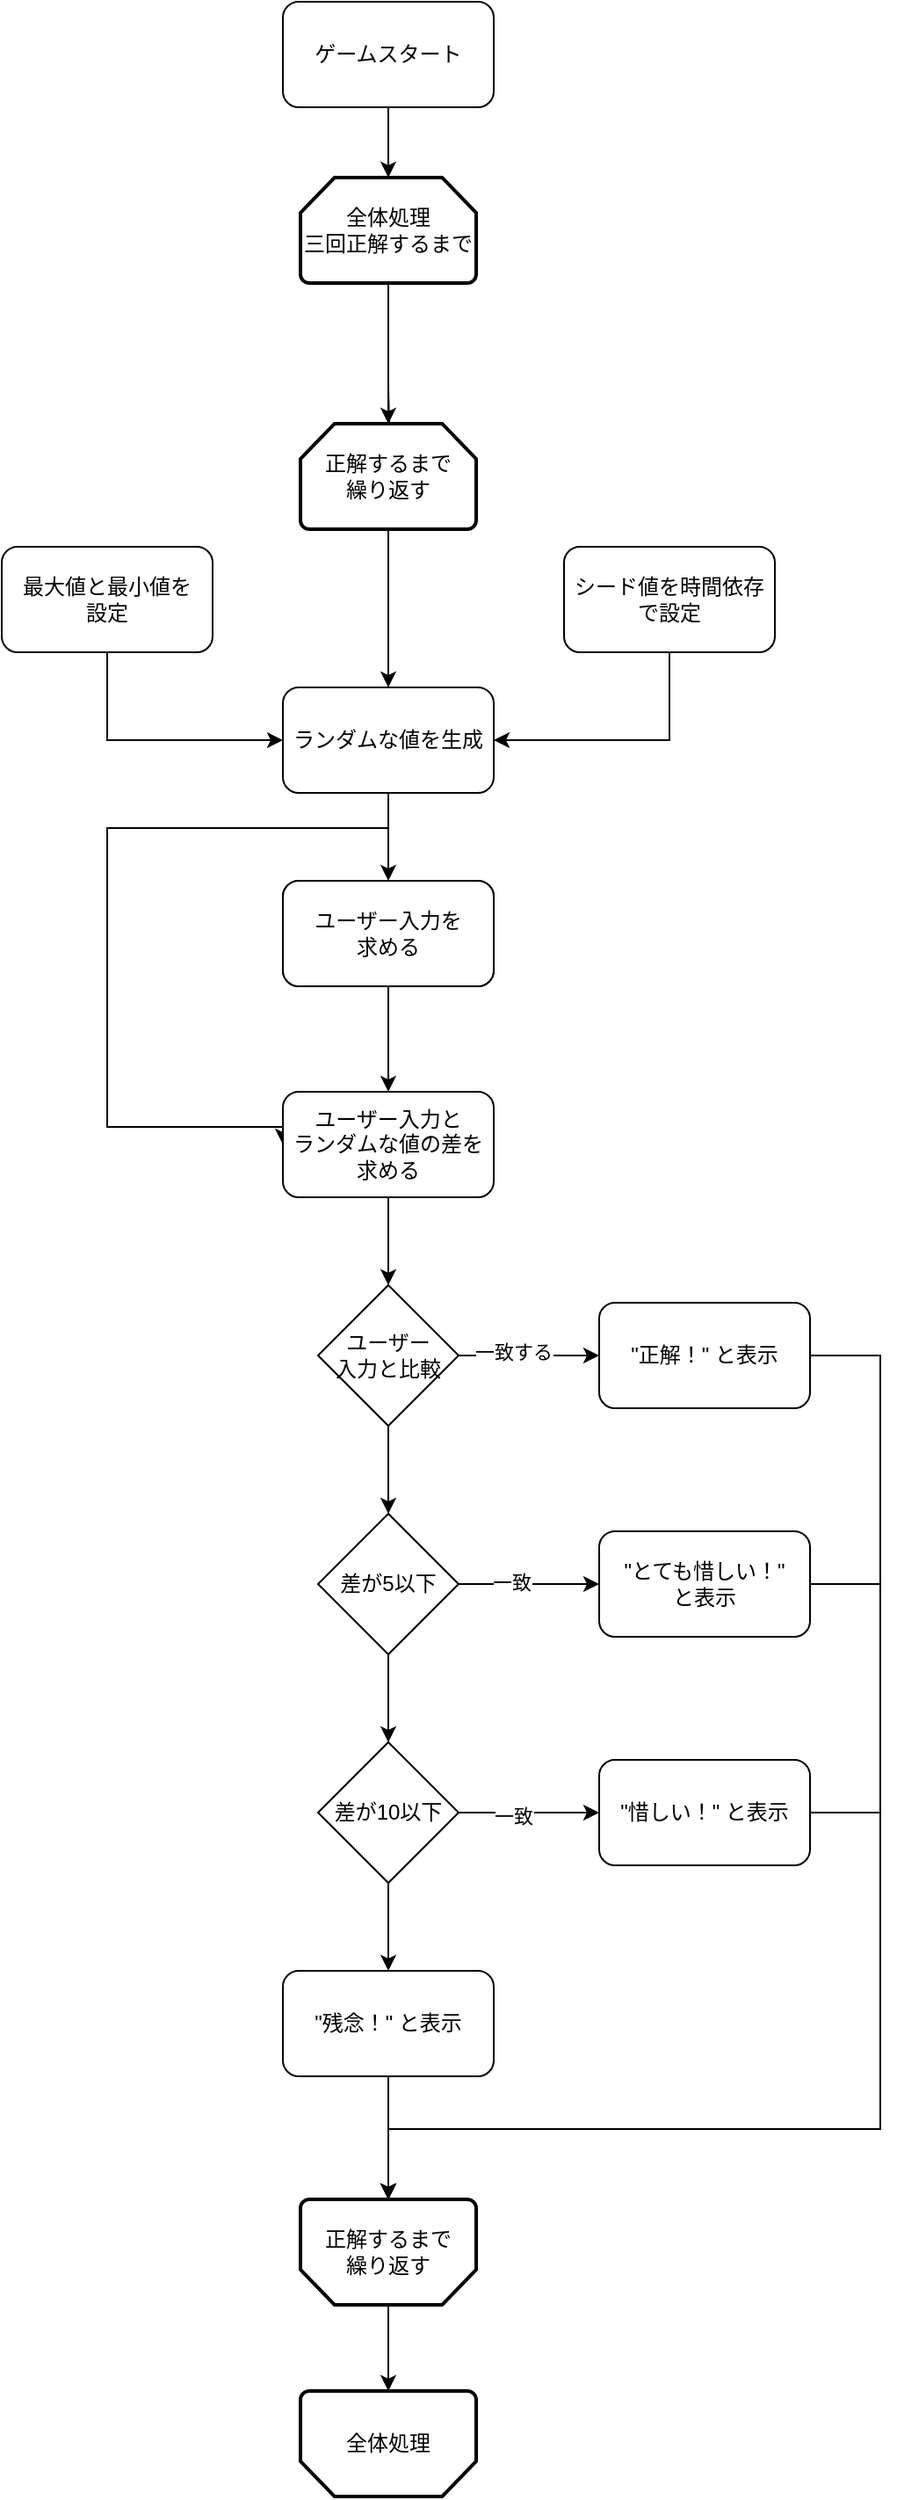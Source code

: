 <mxfile version="24.8.2">
  <diagram name="ページ1" id="reqYG7FTRviJvczHSfPr">
    <mxGraphModel dx="1389" dy="2005" grid="1" gridSize="10" guides="1" tooltips="1" connect="1" arrows="1" fold="1" page="1" pageScale="1" pageWidth="827" pageHeight="1169" math="0" shadow="0">
      <root>
        <mxCell id="0" />
        <mxCell id="1" parent="0" />
        <mxCell id="MnZCUGDg8ahDTnEChyv2-1" value="" style="rounded=1;whiteSpace=wrap;html=1;" parent="1" vertex="1">
          <mxGeometry x="290" y="310" width="120" height="60" as="geometry" />
        </mxCell>
        <mxCell id="G-E8W-B7gXttlUVs6QW3-3" style="edgeStyle=orthogonalEdgeStyle;rounded=0;orthogonalLoop=1;jettySize=auto;html=1;entryX=0.5;entryY=0;entryDx=0;entryDy=0;" parent="1" source="MnZCUGDg8ahDTnEChyv2-2" target="G-E8W-B7gXttlUVs6QW3-1" edge="1">
          <mxGeometry relative="1" as="geometry" />
        </mxCell>
        <mxCell id="MnZCUGDg8ahDTnEChyv2-2" value="ユーザー入力を&lt;div&gt;求める&lt;/div&gt;" style="rounded=1;whiteSpace=wrap;html=1;" parent="1" vertex="1">
          <mxGeometry x="290" y="310" width="120" height="60" as="geometry" />
        </mxCell>
        <mxCell id="MnZCUGDg8ahDTnEChyv2-4" value="" style="edgeStyle=orthogonalEdgeStyle;rounded=0;orthogonalLoop=1;jettySize=auto;html=1;" parent="1" source="MnZCUGDg8ahDTnEChyv2-3" target="MnZCUGDg8ahDTnEChyv2-2" edge="1">
          <mxGeometry relative="1" as="geometry" />
        </mxCell>
        <mxCell id="G-E8W-B7gXttlUVs6QW3-6" style="edgeStyle=orthogonalEdgeStyle;rounded=0;orthogonalLoop=1;jettySize=auto;html=1;entryX=0;entryY=0.5;entryDx=0;entryDy=0;" parent="1" source="MnZCUGDg8ahDTnEChyv2-3" target="G-E8W-B7gXttlUVs6QW3-1" edge="1">
          <mxGeometry relative="1" as="geometry">
            <Array as="points">
              <mxPoint x="350" y="280" />
              <mxPoint x="190" y="280" />
              <mxPoint x="190" y="450" />
            </Array>
          </mxGeometry>
        </mxCell>
        <mxCell id="MnZCUGDg8ahDTnEChyv2-3" value="ランダムな値を生成" style="rounded=1;whiteSpace=wrap;html=1;" parent="1" vertex="1">
          <mxGeometry x="290" y="200" width="120" height="60" as="geometry" />
        </mxCell>
        <mxCell id="G-E8W-B7gXttlUVs6QW3-8" value="" style="edgeStyle=orthogonalEdgeStyle;rounded=0;orthogonalLoop=1;jettySize=auto;html=1;" parent="1" source="MnZCUGDg8ahDTnEChyv2-5" target="MnZCUGDg8ahDTnEChyv2-9" edge="1">
          <mxGeometry relative="1" as="geometry" />
        </mxCell>
        <mxCell id="G-E8W-B7gXttlUVs6QW3-9" value="一致する" style="edgeLabel;html=1;align=center;verticalAlign=middle;resizable=0;points=[];" parent="G-E8W-B7gXttlUVs6QW3-8" vertex="1" connectable="0">
          <mxGeometry x="-0.23" y="2" relative="1" as="geometry">
            <mxPoint as="offset" />
          </mxGeometry>
        </mxCell>
        <mxCell id="G-E8W-B7gXttlUVs6QW3-10" value="" style="edgeStyle=orthogonalEdgeStyle;rounded=0;orthogonalLoop=1;jettySize=auto;html=1;" parent="1" source="MnZCUGDg8ahDTnEChyv2-5" target="G-E8W-B7gXttlUVs6QW3-7" edge="1">
          <mxGeometry relative="1" as="geometry" />
        </mxCell>
        <mxCell id="MnZCUGDg8ahDTnEChyv2-5" value="ユーザー&lt;div&gt;入力と比較&lt;/div&gt;" style="rhombus;whiteSpace=wrap;html=1;" parent="1" vertex="1">
          <mxGeometry x="310" y="540" width="80" height="80" as="geometry" />
        </mxCell>
        <mxCell id="MnZCUGDg8ahDTnEChyv2-9" value="&quot;正解！&quot; と表示" style="rounded=1;whiteSpace=wrap;html=1;" parent="1" vertex="1">
          <mxGeometry x="470" y="550" width="120" height="60" as="geometry" />
        </mxCell>
        <mxCell id="MnZCUGDg8ahDTnEChyv2-13" style="edgeStyle=orthogonalEdgeStyle;rounded=0;orthogonalLoop=1;jettySize=auto;html=1;entryX=0;entryY=0.5;entryDx=0;entryDy=0;" parent="1" source="MnZCUGDg8ahDTnEChyv2-12" target="MnZCUGDg8ahDTnEChyv2-3" edge="1">
          <mxGeometry relative="1" as="geometry">
            <Array as="points">
              <mxPoint x="190" y="230" />
            </Array>
          </mxGeometry>
        </mxCell>
        <mxCell id="MnZCUGDg8ahDTnEChyv2-12" value="最大値と最小値を&lt;div&gt;設定&lt;/div&gt;" style="rounded=1;whiteSpace=wrap;html=1;" parent="1" vertex="1">
          <mxGeometry x="130" y="120" width="120" height="60" as="geometry" />
        </mxCell>
        <mxCell id="MnZCUGDg8ahDTnEChyv2-15" style="edgeStyle=orthogonalEdgeStyle;rounded=0;orthogonalLoop=1;jettySize=auto;html=1;entryX=1;entryY=0.5;entryDx=0;entryDy=0;" parent="1" source="MnZCUGDg8ahDTnEChyv2-14" target="MnZCUGDg8ahDTnEChyv2-3" edge="1">
          <mxGeometry relative="1" as="geometry">
            <Array as="points">
              <mxPoint x="510" y="230" />
            </Array>
          </mxGeometry>
        </mxCell>
        <mxCell id="MnZCUGDg8ahDTnEChyv2-14" value="シード値を時間依存で設定" style="rounded=1;whiteSpace=wrap;html=1;" parent="1" vertex="1">
          <mxGeometry x="450" y="120" width="120" height="60" as="geometry" />
        </mxCell>
        <mxCell id="G-E8W-B7gXttlUVs6QW3-5" style="edgeStyle=orthogonalEdgeStyle;rounded=0;orthogonalLoop=1;jettySize=auto;html=1;entryX=0.5;entryY=0;entryDx=0;entryDy=0;" parent="1" source="G-E8W-B7gXttlUVs6QW3-1" target="MnZCUGDg8ahDTnEChyv2-5" edge="1">
          <mxGeometry relative="1" as="geometry" />
        </mxCell>
        <mxCell id="G-E8W-B7gXttlUVs6QW3-1" value="ユーザー入力と&lt;div&gt;ランダムな値の差を求める&lt;/div&gt;" style="rounded=1;whiteSpace=wrap;html=1;" parent="1" vertex="1">
          <mxGeometry x="290" y="430" width="120" height="60" as="geometry" />
        </mxCell>
        <mxCell id="G-E8W-B7gXttlUVs6QW3-12" value="" style="edgeStyle=orthogonalEdgeStyle;rounded=0;orthogonalLoop=1;jettySize=auto;html=1;" parent="1" source="G-E8W-B7gXttlUVs6QW3-7" target="G-E8W-B7gXttlUVs6QW3-11" edge="1">
          <mxGeometry relative="1" as="geometry" />
        </mxCell>
        <mxCell id="G-E8W-B7gXttlUVs6QW3-19" value="一致" style="edgeLabel;html=1;align=center;verticalAlign=middle;resizable=0;points=[];" parent="G-E8W-B7gXttlUVs6QW3-12" vertex="1" connectable="0">
          <mxGeometry x="-0.255" y="1" relative="1" as="geometry">
            <mxPoint as="offset" />
          </mxGeometry>
        </mxCell>
        <mxCell id="G-E8W-B7gXttlUVs6QW3-14" value="" style="edgeStyle=orthogonalEdgeStyle;rounded=0;orthogonalLoop=1;jettySize=auto;html=1;" parent="1" source="G-E8W-B7gXttlUVs6QW3-7" target="G-E8W-B7gXttlUVs6QW3-13" edge="1">
          <mxGeometry relative="1" as="geometry" />
        </mxCell>
        <mxCell id="G-E8W-B7gXttlUVs6QW3-7" value="差が5以下" style="rhombus;whiteSpace=wrap;html=1;" parent="1" vertex="1">
          <mxGeometry x="310" y="670" width="80" height="80" as="geometry" />
        </mxCell>
        <mxCell id="G-E8W-B7gXttlUVs6QW3-11" value="&quot;とても惜しい！&quot;&lt;div&gt;と表示&lt;/div&gt;" style="rounded=1;whiteSpace=wrap;html=1;" parent="1" vertex="1">
          <mxGeometry x="470" y="680" width="120" height="60" as="geometry" />
        </mxCell>
        <mxCell id="G-E8W-B7gXttlUVs6QW3-16" value="" style="edgeStyle=orthogonalEdgeStyle;rounded=0;orthogonalLoop=1;jettySize=auto;html=1;" parent="1" source="G-E8W-B7gXttlUVs6QW3-13" target="G-E8W-B7gXttlUVs6QW3-15" edge="1">
          <mxGeometry relative="1" as="geometry" />
        </mxCell>
        <mxCell id="G-E8W-B7gXttlUVs6QW3-18" value="一致" style="edgeLabel;html=1;align=center;verticalAlign=middle;resizable=0;points=[];" parent="G-E8W-B7gXttlUVs6QW3-16" vertex="1" connectable="0">
          <mxGeometry x="-0.23" y="-2" relative="1" as="geometry">
            <mxPoint as="offset" />
          </mxGeometry>
        </mxCell>
        <mxCell id="G-E8W-B7gXttlUVs6QW3-22" value="" style="edgeStyle=orthogonalEdgeStyle;rounded=0;orthogonalLoop=1;jettySize=auto;html=1;" parent="1" source="G-E8W-B7gXttlUVs6QW3-13" target="G-E8W-B7gXttlUVs6QW3-21" edge="1">
          <mxGeometry relative="1" as="geometry" />
        </mxCell>
        <mxCell id="G-E8W-B7gXttlUVs6QW3-13" value="差が10以下" style="rhombus;whiteSpace=wrap;html=1;" parent="1" vertex="1">
          <mxGeometry x="310" y="800" width="80" height="80" as="geometry" />
        </mxCell>
        <mxCell id="G-E8W-B7gXttlUVs6QW3-15" value="&quot;惜しい！&quot; と表示" style="rounded=1;whiteSpace=wrap;html=1;" parent="1" vertex="1">
          <mxGeometry x="470" y="810" width="120" height="60" as="geometry" />
        </mxCell>
        <mxCell id="G-E8W-B7gXttlUVs6QW3-21" value="&quot;残念！&quot; と表示" style="rounded=1;whiteSpace=wrap;html=1;" parent="1" vertex="1">
          <mxGeometry x="290" y="930" width="120" height="60" as="geometry" />
        </mxCell>
        <mxCell id="I_11ujQPMgrCS_amCTIt-18" style="edgeStyle=orthogonalEdgeStyle;rounded=0;orthogonalLoop=1;jettySize=auto;html=1;" edge="1" parent="1" source="I_11ujQPMgrCS_amCTIt-24" target="MnZCUGDg8ahDTnEChyv2-3">
          <mxGeometry relative="1" as="geometry">
            <mxPoint x="350" y="30" as="sourcePoint" />
          </mxGeometry>
        </mxCell>
        <mxCell id="I_11ujQPMgrCS_amCTIt-23" value="全体処理&lt;div&gt;三回正解するまで&lt;/div&gt;" style="strokeWidth=2;html=1;shape=mxgraph.flowchart.loop_limit;whiteSpace=wrap;" vertex="1" parent="1">
          <mxGeometry x="300" y="-90" width="100" height="60" as="geometry" />
        </mxCell>
        <mxCell id="I_11ujQPMgrCS_amCTIt-27" value="ゲームスタート" style="rounded=1;whiteSpace=wrap;html=1;" vertex="1" parent="1">
          <mxGeometry x="290" y="-190" width="120" height="60" as="geometry" />
        </mxCell>
        <mxCell id="I_11ujQPMgrCS_amCTIt-28" style="edgeStyle=orthogonalEdgeStyle;rounded=0;orthogonalLoop=1;jettySize=auto;html=1;entryX=0.5;entryY=0;entryDx=0;entryDy=0;entryPerimeter=0;" edge="1" parent="1" source="I_11ujQPMgrCS_amCTIt-27" target="I_11ujQPMgrCS_amCTIt-23">
          <mxGeometry relative="1" as="geometry" />
        </mxCell>
        <mxCell id="I_11ujQPMgrCS_amCTIt-32" value="正解するまで&lt;div&gt;繰り返す&lt;/div&gt;" style="strokeWidth=2;html=1;shape=mxgraph.flowchart.loop_limit;whiteSpace=wrap;direction=west;" vertex="1" parent="1">
          <mxGeometry x="300" y="1060" width="100" height="60" as="geometry" />
        </mxCell>
        <mxCell id="I_11ujQPMgrCS_amCTIt-33" style="edgeStyle=orthogonalEdgeStyle;rounded=0;orthogonalLoop=1;jettySize=auto;html=1;entryX=0.5;entryY=1;entryDx=0;entryDy=0;entryPerimeter=0;" edge="1" parent="1" source="MnZCUGDg8ahDTnEChyv2-9" target="I_11ujQPMgrCS_amCTIt-32">
          <mxGeometry relative="1" as="geometry">
            <Array as="points">
              <mxPoint x="630" y="580" />
              <mxPoint x="630" y="1020" />
              <mxPoint x="350" y="1020" />
            </Array>
          </mxGeometry>
        </mxCell>
        <mxCell id="I_11ujQPMgrCS_amCTIt-34" style="edgeStyle=orthogonalEdgeStyle;rounded=0;orthogonalLoop=1;jettySize=auto;html=1;entryX=0.5;entryY=0;entryDx=0;entryDy=0;entryPerimeter=0;" edge="1" parent="1" source="I_11ujQPMgrCS_amCTIt-23" target="I_11ujQPMgrCS_amCTIt-24">
          <mxGeometry relative="1" as="geometry" />
        </mxCell>
        <mxCell id="I_11ujQPMgrCS_amCTIt-35" value="" style="edgeStyle=orthogonalEdgeStyle;rounded=0;orthogonalLoop=1;jettySize=auto;html=1;" edge="1" parent="1" target="I_11ujQPMgrCS_amCTIt-24">
          <mxGeometry relative="1" as="geometry">
            <mxPoint x="350" y="30" as="sourcePoint" />
            <mxPoint x="350" y="200" as="targetPoint" />
          </mxGeometry>
        </mxCell>
        <mxCell id="I_11ujQPMgrCS_amCTIt-24" value="正解するまで&lt;div&gt;繰り返す&lt;/div&gt;" style="strokeWidth=2;html=1;shape=mxgraph.flowchart.loop_limit;whiteSpace=wrap;" vertex="1" parent="1">
          <mxGeometry x="300" y="50" width="100" height="60" as="geometry" />
        </mxCell>
        <mxCell id="I_11ujQPMgrCS_amCTIt-36" style="edgeStyle=orthogonalEdgeStyle;rounded=0;orthogonalLoop=1;jettySize=auto;html=1;entryX=0.5;entryY=1;entryDx=0;entryDy=0;entryPerimeter=0;" edge="1" parent="1" source="G-E8W-B7gXttlUVs6QW3-21" target="I_11ujQPMgrCS_amCTIt-32">
          <mxGeometry relative="1" as="geometry" />
        </mxCell>
        <mxCell id="I_11ujQPMgrCS_amCTIt-38" value="全体処理" style="strokeWidth=2;html=1;shape=mxgraph.flowchart.loop_limit;whiteSpace=wrap;direction=west;" vertex="1" parent="1">
          <mxGeometry x="300" y="1169" width="100" height="60" as="geometry" />
        </mxCell>
        <mxCell id="I_11ujQPMgrCS_amCTIt-40" style="edgeStyle=orthogonalEdgeStyle;rounded=0;orthogonalLoop=1;jettySize=auto;html=1;entryX=0.5;entryY=1;entryDx=0;entryDy=0;entryPerimeter=0;" edge="1" parent="1" source="I_11ujQPMgrCS_amCTIt-32" target="I_11ujQPMgrCS_amCTIt-38">
          <mxGeometry relative="1" as="geometry" />
        </mxCell>
        <mxCell id="I_11ujQPMgrCS_amCTIt-41" style="edgeStyle=orthogonalEdgeStyle;rounded=0;orthogonalLoop=1;jettySize=auto;html=1;entryX=0.5;entryY=1;entryDx=0;entryDy=0;entryPerimeter=0;" edge="1" parent="1" source="G-E8W-B7gXttlUVs6QW3-15" target="I_11ujQPMgrCS_amCTIt-32">
          <mxGeometry relative="1" as="geometry">
            <Array as="points">
              <mxPoint x="630" y="840" />
              <mxPoint x="630" y="1020" />
              <mxPoint x="350" y="1020" />
            </Array>
          </mxGeometry>
        </mxCell>
        <mxCell id="I_11ujQPMgrCS_amCTIt-42" style="edgeStyle=orthogonalEdgeStyle;rounded=0;orthogonalLoop=1;jettySize=auto;html=1;entryX=0.5;entryY=1;entryDx=0;entryDy=0;entryPerimeter=0;" edge="1" parent="1" source="G-E8W-B7gXttlUVs6QW3-11" target="I_11ujQPMgrCS_amCTIt-32">
          <mxGeometry relative="1" as="geometry">
            <Array as="points">
              <mxPoint x="630" y="710" />
              <mxPoint x="630" y="1020" />
              <mxPoint x="350" y="1020" />
            </Array>
          </mxGeometry>
        </mxCell>
      </root>
    </mxGraphModel>
  </diagram>
</mxfile>
